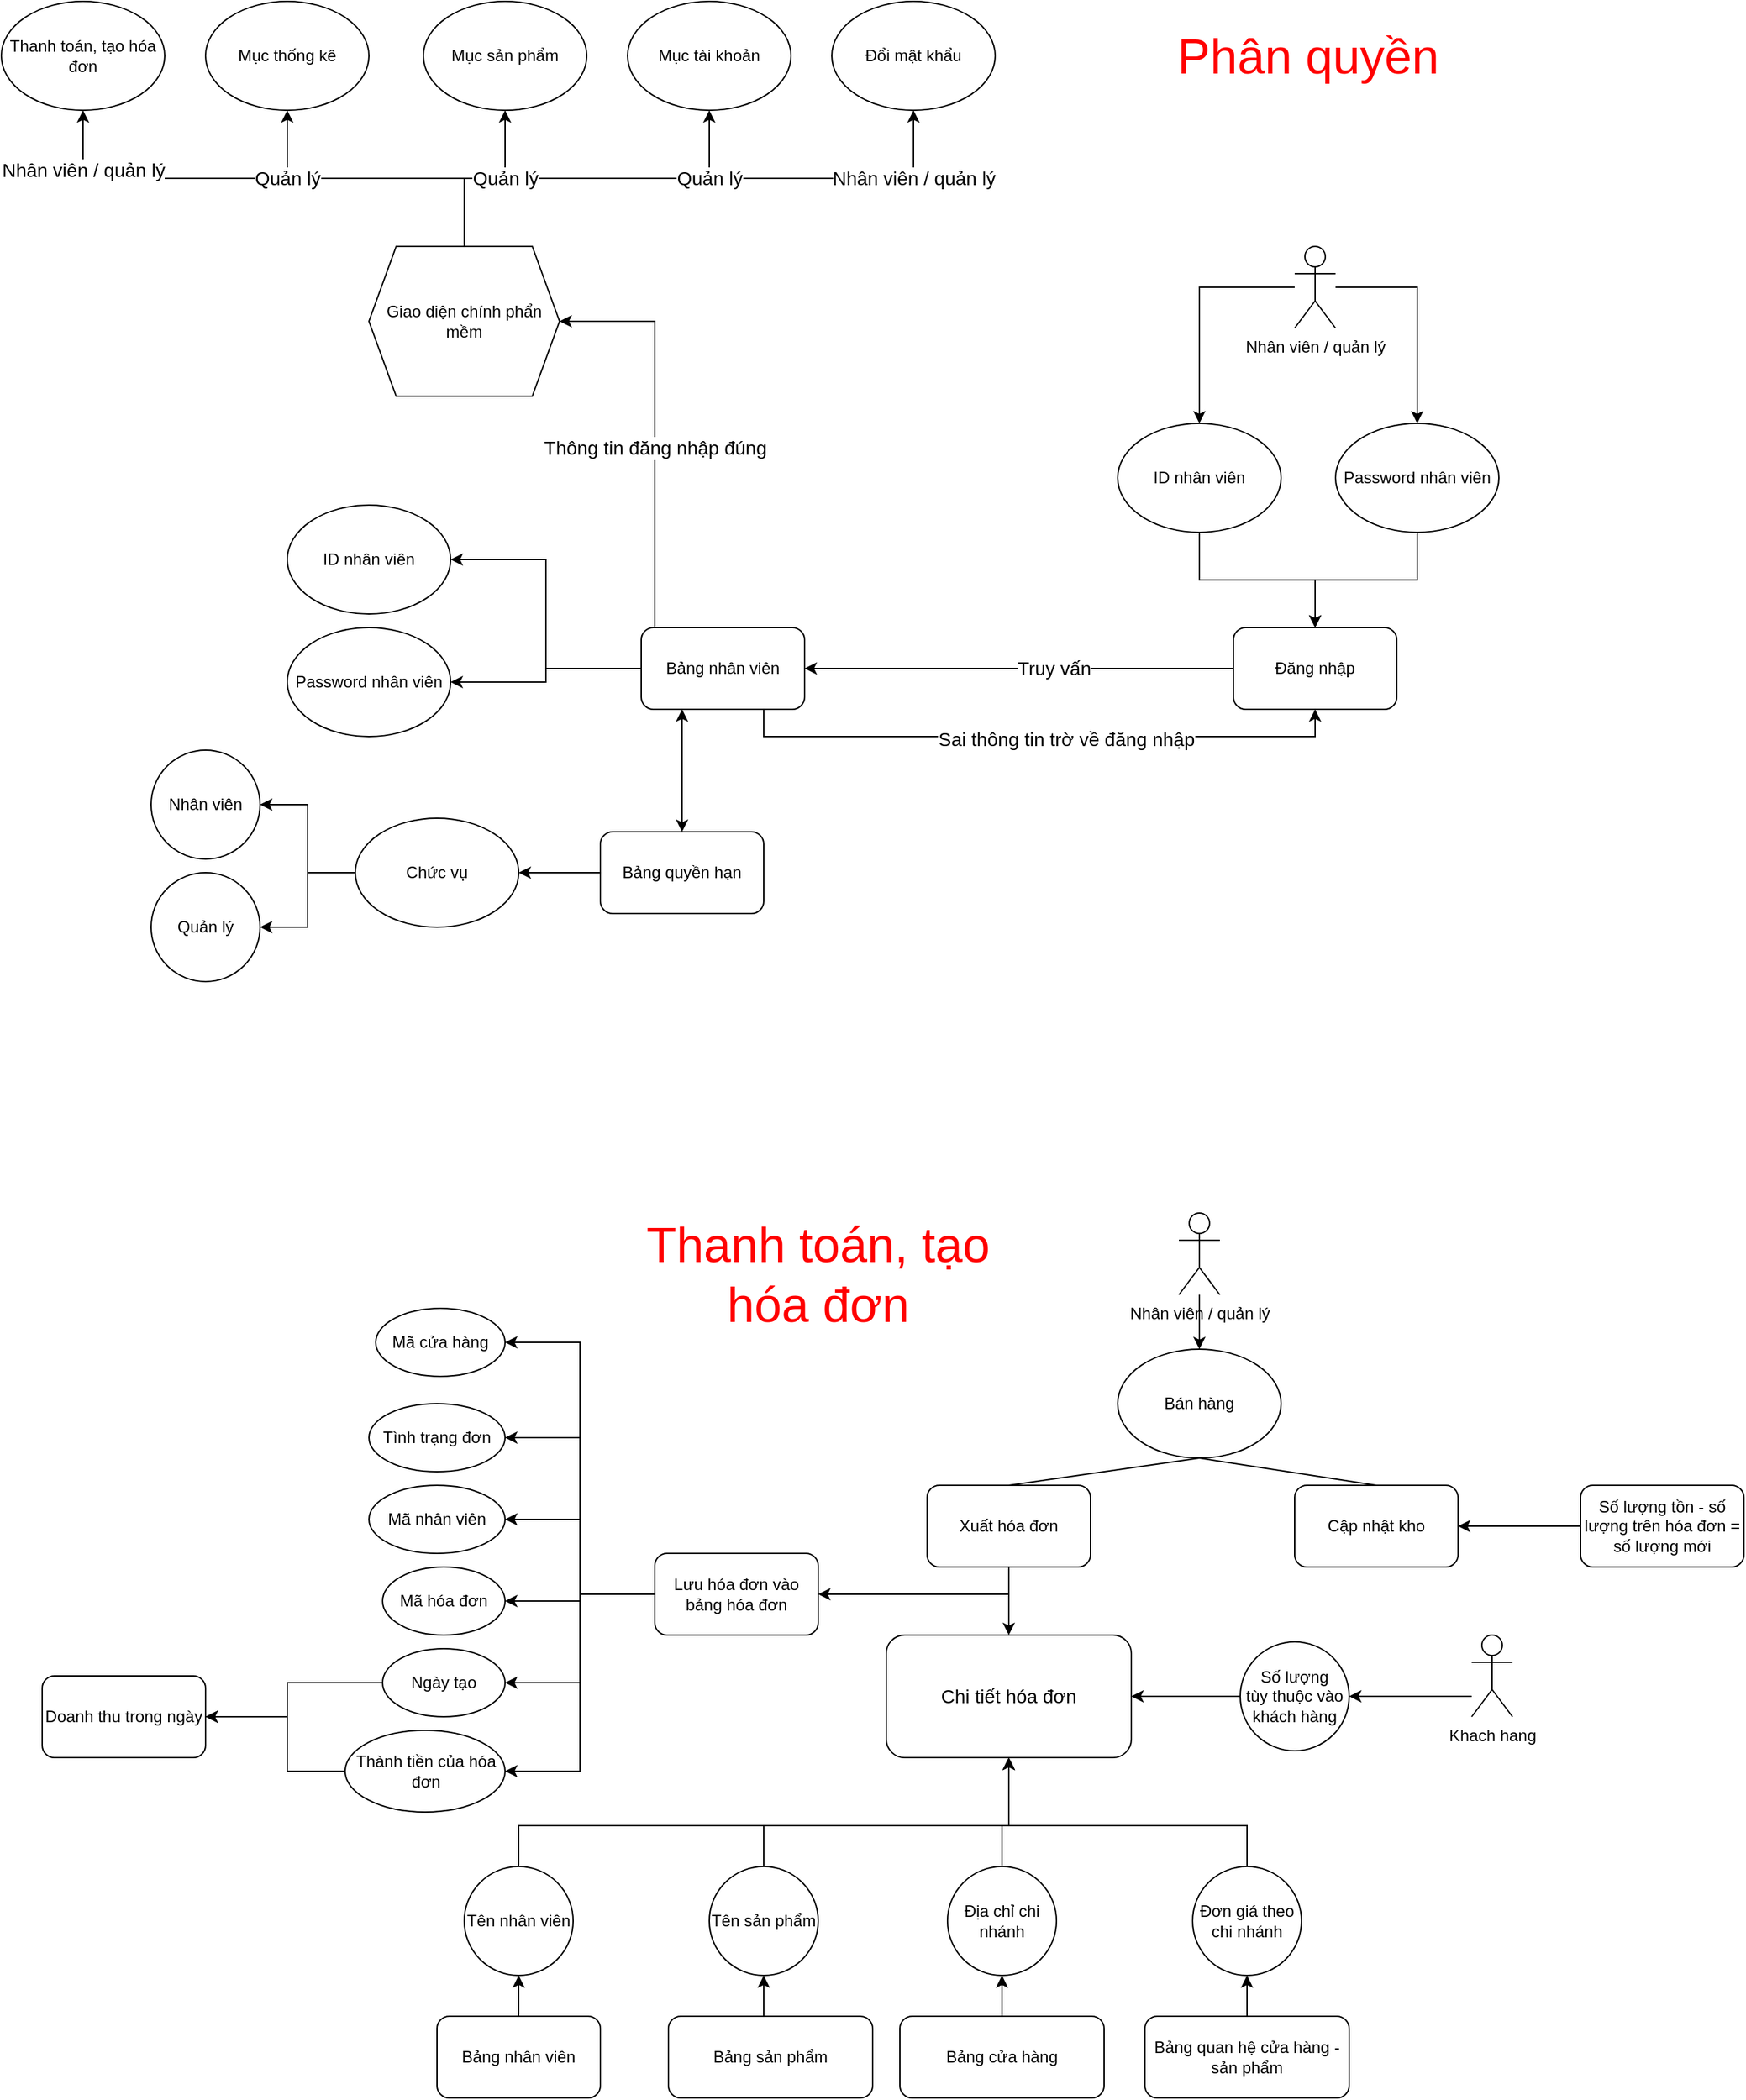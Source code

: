 <mxfile version="13.8.9-1" type="device"><diagram id="QHzrAVLqIM5QxG7SAPAj" name="Page-1"><mxGraphModel dx="2272" dy="1862" grid="1" gridSize="10" guides="1" tooltips="1" connect="1" arrows="1" fold="1" page="1" pageScale="1" pageWidth="850" pageHeight="1100" math="0" shadow="0"><root><mxCell id="0"/><mxCell id="1" parent="0"/><mxCell id="8BvrSiJpKj6mLIWyLI3w-1" value="Bán hàng" style="ellipse;whiteSpace=wrap;html=1;" parent="1" vertex="1"><mxGeometry x="360" y="10" width="120" height="80" as="geometry"/></mxCell><mxCell id="8BvrSiJpKj6mLIWyLI3w-11" style="edgeStyle=orthogonalEdgeStyle;rounded=0;orthogonalLoop=1;jettySize=auto;html=1;exitX=0.5;exitY=1;exitDx=0;exitDy=0;" parent="1" source="8BvrSiJpKj6mLIWyLI3w-2" target="8BvrSiJpKj6mLIWyLI3w-7" edge="1"><mxGeometry relative="1" as="geometry"/></mxCell><mxCell id="8BvrSiJpKj6mLIWyLI3w-12" style="edgeStyle=orthogonalEdgeStyle;rounded=0;orthogonalLoop=1;jettySize=auto;html=1;exitX=0.5;exitY=1;exitDx=0;exitDy=0;entryX=0.5;entryY=0;entryDx=0;entryDy=0;" parent="1" source="8BvrSiJpKj6mLIWyLI3w-2" target="8BvrSiJpKj6mLIWyLI3w-6" edge="1"><mxGeometry relative="1" as="geometry"/></mxCell><mxCell id="8BvrSiJpKj6mLIWyLI3w-2" value="Xuất hóa đơn" style="rounded=1;whiteSpace=wrap;html=1;" parent="1" vertex="1"><mxGeometry x="220" y="110" width="120" height="60" as="geometry"/></mxCell><mxCell id="8BvrSiJpKj6mLIWyLI3w-3" value="Cập nhật kho" style="rounded=1;whiteSpace=wrap;html=1;" parent="1" vertex="1"><mxGeometry x="490" y="110" width="120" height="60" as="geometry"/></mxCell><mxCell id="8BvrSiJpKj6mLIWyLI3w-4" value="" style="endArrow=none;html=1;entryX=0.5;entryY=0;entryDx=0;entryDy=0;exitX=0.5;exitY=1;exitDx=0;exitDy=0;" parent="1" source="8BvrSiJpKj6mLIWyLI3w-1" target="8BvrSiJpKj6mLIWyLI3w-2" edge="1"><mxGeometry width="50" height="50" relative="1" as="geometry"><mxPoint x="410" y="140" as="sourcePoint"/><mxPoint x="460" y="90" as="targetPoint"/></mxGeometry></mxCell><mxCell id="8BvrSiJpKj6mLIWyLI3w-5" value="" style="endArrow=none;html=1;entryX=0.5;entryY=0;entryDx=0;entryDy=0;exitX=0.5;exitY=1;exitDx=0;exitDy=0;" parent="1" source="8BvrSiJpKj6mLIWyLI3w-1" target="8BvrSiJpKj6mLIWyLI3w-3" edge="1"><mxGeometry width="50" height="50" relative="1" as="geometry"><mxPoint x="420" y="130" as="sourcePoint"/><mxPoint x="580" y="120" as="targetPoint"/></mxGeometry></mxCell><mxCell id="8BvrSiJpKj6mLIWyLI3w-6" value="&lt;span style=&quot;font-size: 14px&quot;&gt;Chi tiết hóa đơn&lt;/span&gt;" style="rounded=1;whiteSpace=wrap;html=1;" parent="1" vertex="1"><mxGeometry x="190" y="220" width="180" height="90" as="geometry"/></mxCell><mxCell id="8BvrSiJpKj6mLIWyLI3w-29" style="edgeStyle=orthogonalEdgeStyle;rounded=0;orthogonalLoop=1;jettySize=auto;html=1;exitX=0;exitY=0.5;exitDx=0;exitDy=0;entryX=1;entryY=0.5;entryDx=0;entryDy=0;" parent="1" source="8BvrSiJpKj6mLIWyLI3w-7" target="8BvrSiJpKj6mLIWyLI3w-26" edge="1"><mxGeometry relative="1" as="geometry"/></mxCell><mxCell id="8BvrSiJpKj6mLIWyLI3w-30" style="edgeStyle=orthogonalEdgeStyle;rounded=0;orthogonalLoop=1;jettySize=auto;html=1;exitX=0;exitY=0.5;exitDx=0;exitDy=0;entryX=1;entryY=0.5;entryDx=0;entryDy=0;" parent="1" source="8BvrSiJpKj6mLIWyLI3w-7" target="8BvrSiJpKj6mLIWyLI3w-27" edge="1"><mxGeometry relative="1" as="geometry"/></mxCell><mxCell id="8BvrSiJpKj6mLIWyLI3w-32" style="edgeStyle=orthogonalEdgeStyle;rounded=0;orthogonalLoop=1;jettySize=auto;html=1;exitX=0;exitY=0.5;exitDx=0;exitDy=0;entryX=1;entryY=0.5;entryDx=0;entryDy=0;" parent="1" source="8BvrSiJpKj6mLIWyLI3w-7" target="8BvrSiJpKj6mLIWyLI3w-28" edge="1"><mxGeometry relative="1" as="geometry"/></mxCell><mxCell id="8BvrSiJpKj6mLIWyLI3w-34" style="edgeStyle=orthogonalEdgeStyle;rounded=0;orthogonalLoop=1;jettySize=auto;html=1;exitX=0;exitY=0.5;exitDx=0;exitDy=0;entryX=1;entryY=0.5;entryDx=0;entryDy=0;" parent="1" source="8BvrSiJpKj6mLIWyLI3w-7" target="8BvrSiJpKj6mLIWyLI3w-33" edge="1"><mxGeometry relative="1" as="geometry"/></mxCell><mxCell id="Dn1kwIY_Y86NPuPwyYZp-85" style="edgeStyle=orthogonalEdgeStyle;rounded=0;orthogonalLoop=1;jettySize=auto;html=1;entryX=1;entryY=0.5;entryDx=0;entryDy=0;" edge="1" parent="1" source="8BvrSiJpKj6mLIWyLI3w-7" target="Dn1kwIY_Y86NPuPwyYZp-84"><mxGeometry relative="1" as="geometry"/></mxCell><mxCell id="Dn1kwIY_Y86NPuPwyYZp-88" style="edgeStyle=orthogonalEdgeStyle;rounded=0;orthogonalLoop=1;jettySize=auto;html=1;entryX=1;entryY=0.5;entryDx=0;entryDy=0;" edge="1" parent="1" source="8BvrSiJpKj6mLIWyLI3w-7" target="Dn1kwIY_Y86NPuPwyYZp-87"><mxGeometry relative="1" as="geometry"/></mxCell><mxCell id="8BvrSiJpKj6mLIWyLI3w-7" value="Lưu hóa đơn vào bảng hóa đơn" style="rounded=1;whiteSpace=wrap;html=1;" parent="1" vertex="1"><mxGeometry x="20" y="160" width="120" height="60" as="geometry"/></mxCell><mxCell id="Dn1kwIY_Y86NPuPwyYZp-72" style="edgeStyle=orthogonalEdgeStyle;rounded=0;orthogonalLoop=1;jettySize=auto;html=1;" edge="1" parent="1" source="8BvrSiJpKj6mLIWyLI3w-8" target="Dn1kwIY_Y86NPuPwyYZp-71"><mxGeometry relative="1" as="geometry"/></mxCell><mxCell id="8BvrSiJpKj6mLIWyLI3w-8" value="Bảng cửa hàng" style="rounded=1;whiteSpace=wrap;html=1;" parent="1" vertex="1"><mxGeometry x="200" y="500" width="150" height="60" as="geometry"/></mxCell><mxCell id="Dn1kwIY_Y86NPuPwyYZp-74" style="edgeStyle=orthogonalEdgeStyle;rounded=0;orthogonalLoop=1;jettySize=auto;html=1;entryX=0.5;entryY=1;entryDx=0;entryDy=0;" edge="1" parent="1" source="8BvrSiJpKj6mLIWyLI3w-9" target="Dn1kwIY_Y86NPuPwyYZp-73"><mxGeometry relative="1" as="geometry"><Array as="points"><mxPoint x="100" y="490"/><mxPoint x="100" y="490"/></Array></mxGeometry></mxCell><mxCell id="8BvrSiJpKj6mLIWyLI3w-9" value="Bảng sản phẩm" style="rounded=1;whiteSpace=wrap;html=1;" parent="1" vertex="1"><mxGeometry x="30" y="500" width="150" height="60" as="geometry"/></mxCell><mxCell id="Dn1kwIY_Y86NPuPwyYZp-70" style="edgeStyle=orthogonalEdgeStyle;rounded=0;orthogonalLoop=1;jettySize=auto;html=1;" edge="1" parent="1" source="8BvrSiJpKj6mLIWyLI3w-16" target="8BvrSiJpKj6mLIWyLI3w-22"><mxGeometry relative="1" as="geometry"/></mxCell><mxCell id="8BvrSiJpKj6mLIWyLI3w-16" value="Bảng quan hệ cửa hàng - sản phẩm" style="rounded=1;whiteSpace=wrap;html=1;" parent="1" vertex="1"><mxGeometry x="380" y="500" width="150" height="60" as="geometry"/></mxCell><mxCell id="Dn1kwIY_Y86NPuPwyYZp-76" style="edgeStyle=orthogonalEdgeStyle;rounded=0;orthogonalLoop=1;jettySize=auto;html=1;entryX=0.5;entryY=1;entryDx=0;entryDy=0;" edge="1" parent="1" source="8BvrSiJpKj6mLIWyLI3w-18" target="Dn1kwIY_Y86NPuPwyYZp-75"><mxGeometry relative="1" as="geometry"/></mxCell><mxCell id="8BvrSiJpKj6mLIWyLI3w-18" value="Bảng nhân viên" style="rounded=1;whiteSpace=wrap;html=1;" parent="1" vertex="1"><mxGeometry x="-140" y="500" width="120" height="60" as="geometry"/></mxCell><mxCell id="8BvrSiJpKj6mLIWyLI3w-21" style="edgeStyle=orthogonalEdgeStyle;rounded=0;orthogonalLoop=1;jettySize=auto;html=1;exitX=0;exitY=0.5;exitDx=0;exitDy=0;entryX=1;entryY=0.5;entryDx=0;entryDy=0;" parent="1" source="8BvrSiJpKj6mLIWyLI3w-20" target="8BvrSiJpKj6mLIWyLI3w-6" edge="1"><mxGeometry relative="1" as="geometry"/></mxCell><mxCell id="8BvrSiJpKj6mLIWyLI3w-20" value="Số lượng&lt;br&gt;tùy thuộc vào khách hàng" style="ellipse;whiteSpace=wrap;html=1;aspect=fixed;" parent="1" vertex="1"><mxGeometry x="450" y="225" width="80" height="80" as="geometry"/></mxCell><mxCell id="Dn1kwIY_Y86NPuPwyYZp-80" style="edgeStyle=orthogonalEdgeStyle;rounded=0;orthogonalLoop=1;jettySize=auto;html=1;entryX=0.5;entryY=1;entryDx=0;entryDy=0;" edge="1" parent="1" source="8BvrSiJpKj6mLIWyLI3w-22" target="8BvrSiJpKj6mLIWyLI3w-6"><mxGeometry relative="1" as="geometry"><mxPoint x="200" y="340" as="targetPoint"/><Array as="points"><mxPoint x="455" y="360"/><mxPoint x="280" y="360"/></Array></mxGeometry></mxCell><mxCell id="8BvrSiJpKj6mLIWyLI3w-22" value="Đơn giá theo chi nhánh" style="ellipse;whiteSpace=wrap;html=1;aspect=fixed;" parent="1" vertex="1"><mxGeometry x="415" y="390" width="80" height="80" as="geometry"/></mxCell><mxCell id="8BvrSiJpKj6mLIWyLI3w-25" style="edgeStyle=orthogonalEdgeStyle;rounded=0;orthogonalLoop=1;jettySize=auto;html=1;exitX=0;exitY=0.5;exitDx=0;exitDy=0;entryX=1;entryY=0.5;entryDx=0;entryDy=0;" parent="1" source="8BvrSiJpKj6mLIWyLI3w-24" target="8BvrSiJpKj6mLIWyLI3w-3" edge="1"><mxGeometry relative="1" as="geometry"/></mxCell><mxCell id="8BvrSiJpKj6mLIWyLI3w-24" value="Số lượng tồn - số lượng trên hóa đơn = số lượng mới" style="rounded=1;whiteSpace=wrap;html=1;" parent="1" vertex="1"><mxGeometry x="700" y="110" width="120" height="60" as="geometry"/></mxCell><mxCell id="8BvrSiJpKj6mLIWyLI3w-26" value="Mã hóa đơn" style="ellipse;whiteSpace=wrap;html=1;" parent="1" vertex="1"><mxGeometry x="-180" y="170" width="90" height="50" as="geometry"/></mxCell><mxCell id="8BvrSiJpKj6mLIWyLI3w-27" value="Mã cửa hàng" style="ellipse;whiteSpace=wrap;html=1;" parent="1" vertex="1"><mxGeometry x="-185" y="-20" width="95" height="50" as="geometry"/></mxCell><mxCell id="8BvrSiJpKj6mLIWyLI3w-28" value="Tình trạng đơn" style="ellipse;whiteSpace=wrap;html=1;" parent="1" vertex="1"><mxGeometry x="-190" y="50" width="100" height="50" as="geometry"/></mxCell><mxCell id="8BvrSiJpKj6mLIWyLI3w-33" value="Mã nhân viên" style="ellipse;whiteSpace=wrap;html=1;" parent="1" vertex="1"><mxGeometry x="-190" y="110" width="100" height="50" as="geometry"/></mxCell><mxCell id="8BvrSiJpKj6mLIWyLI3w-37" style="edgeStyle=orthogonalEdgeStyle;rounded=0;orthogonalLoop=1;jettySize=auto;html=1;entryX=1;entryY=0.5;entryDx=0;entryDy=0;" parent="1" source="Dn1kwIY_Y86NPuPwyYZp-1" target="8BvrSiJpKj6mLIWyLI3w-20" edge="1"><mxGeometry relative="1" as="geometry"><mxPoint x="585" y="230" as="sourcePoint"/><Array as="points"><mxPoint x="600" y="265"/><mxPoint x="600" y="265"/></Array></mxGeometry></mxCell><mxCell id="Dn1kwIY_Y86NPuPwyYZp-1" value="Khach hang" style="shape=umlActor;verticalLabelPosition=bottom;verticalAlign=top;html=1;outlineConnect=0;" vertex="1" parent="1"><mxGeometry x="620" y="220" width="30" height="60" as="geometry"/></mxCell><mxCell id="Dn1kwIY_Y86NPuPwyYZp-27" style="edgeStyle=orthogonalEdgeStyle;rounded=0;orthogonalLoop=1;jettySize=auto;html=1;entryX=0.5;entryY=0;entryDx=0;entryDy=0;" edge="1" parent="1" source="Dn1kwIY_Y86NPuPwyYZp-2" target="Dn1kwIY_Y86NPuPwyYZp-26"><mxGeometry relative="1" as="geometry"/></mxCell><mxCell id="Dn1kwIY_Y86NPuPwyYZp-2" value="ID nhân viên" style="ellipse;whiteSpace=wrap;html=1;" vertex="1" parent="1"><mxGeometry x="360" y="-670" width="120" height="80" as="geometry"/></mxCell><mxCell id="Dn1kwIY_Y86NPuPwyYZp-4" value="" style="edgeStyle=orthogonalEdgeStyle;rounded=0;orthogonalLoop=1;jettySize=auto;html=1;" edge="1" parent="1" source="Dn1kwIY_Y86NPuPwyYZp-3" target="8BvrSiJpKj6mLIWyLI3w-1"><mxGeometry relative="1" as="geometry"/></mxCell><mxCell id="Dn1kwIY_Y86NPuPwyYZp-3" value="Nhân viên / quản lý" style="shape=umlActor;verticalLabelPosition=bottom;verticalAlign=top;html=1;outlineConnect=0;" vertex="1" parent="1"><mxGeometry x="405" y="-90" width="30" height="60" as="geometry"/></mxCell><mxCell id="Dn1kwIY_Y86NPuPwyYZp-24" style="edgeStyle=orthogonalEdgeStyle;rounded=0;orthogonalLoop=1;jettySize=auto;html=1;entryX=0.5;entryY=0;entryDx=0;entryDy=0;" edge="1" parent="1" source="Dn1kwIY_Y86NPuPwyYZp-5" target="Dn1kwIY_Y86NPuPwyYZp-2"><mxGeometry relative="1" as="geometry"/></mxCell><mxCell id="Dn1kwIY_Y86NPuPwyYZp-25" style="edgeStyle=orthogonalEdgeStyle;rounded=0;orthogonalLoop=1;jettySize=auto;html=1;entryX=0.5;entryY=0;entryDx=0;entryDy=0;" edge="1" parent="1" source="Dn1kwIY_Y86NPuPwyYZp-5" target="Dn1kwIY_Y86NPuPwyYZp-21"><mxGeometry relative="1" as="geometry"><Array as="points"><mxPoint x="580" y="-770"/></Array></mxGeometry></mxCell><mxCell id="Dn1kwIY_Y86NPuPwyYZp-5" value="Nhân viên / quản lý" style="shape=umlActor;verticalLabelPosition=bottom;verticalAlign=top;html=1;outlineConnect=0;" vertex="1" parent="1"><mxGeometry x="490" y="-800" width="30" height="60" as="geometry"/></mxCell><mxCell id="Dn1kwIY_Y86NPuPwyYZp-32" style="edgeStyle=orthogonalEdgeStyle;rounded=0;orthogonalLoop=1;jettySize=auto;html=1;exitX=0.75;exitY=1;exitDx=0;exitDy=0;entryX=0.5;entryY=1;entryDx=0;entryDy=0;" edge="1" parent="1" source="Dn1kwIY_Y86NPuPwyYZp-14" target="Dn1kwIY_Y86NPuPwyYZp-26"><mxGeometry relative="1" as="geometry"/></mxCell><mxCell id="Dn1kwIY_Y86NPuPwyYZp-33" value="&lt;font style=&quot;font-size: 14px&quot;&gt;Sai thông tin trờ về đăng nhập&lt;/font&gt;" style="edgeLabel;html=1;align=center;verticalAlign=middle;resizable=0;points=[];" vertex="1" connectable="0" parent="Dn1kwIY_Y86NPuPwyYZp-32"><mxGeometry x="0.086" y="-2" relative="1" as="geometry"><mxPoint as="offset"/></mxGeometry></mxCell><mxCell id="Dn1kwIY_Y86NPuPwyYZp-36" style="edgeStyle=orthogonalEdgeStyle;rounded=0;orthogonalLoop=1;jettySize=auto;html=1;" edge="1" parent="1" source="Dn1kwIY_Y86NPuPwyYZp-14" target="Dn1kwIY_Y86NPuPwyYZp-35"><mxGeometry relative="1" as="geometry"><Array as="points"><mxPoint x="20" y="-745"/></Array></mxGeometry></mxCell><mxCell id="Dn1kwIY_Y86NPuPwyYZp-37" value="&lt;font style=&quot;font-size: 14px&quot;&gt;Thông tin đăng nhập đúng&lt;/font&gt;" style="edgeLabel;html=1;align=center;verticalAlign=middle;resizable=0;points=[];" vertex="1" connectable="0" parent="Dn1kwIY_Y86NPuPwyYZp-36"><mxGeometry x="0.314" y="3" relative="1" as="geometry"><mxPoint x="3" y="62" as="offset"/></mxGeometry></mxCell><mxCell id="Dn1kwIY_Y86NPuPwyYZp-46" style="edgeStyle=orthogonalEdgeStyle;rounded=0;orthogonalLoop=1;jettySize=auto;html=1;entryX=1;entryY=0.5;entryDx=0;entryDy=0;" edge="1" parent="1" source="Dn1kwIY_Y86NPuPwyYZp-14" target="Dn1kwIY_Y86NPuPwyYZp-17"><mxGeometry relative="1" as="geometry"/></mxCell><mxCell id="Dn1kwIY_Y86NPuPwyYZp-47" style="edgeStyle=orthogonalEdgeStyle;rounded=0;orthogonalLoop=1;jettySize=auto;html=1;entryX=1;entryY=0.5;entryDx=0;entryDy=0;" edge="1" parent="1" source="Dn1kwIY_Y86NPuPwyYZp-14" target="Dn1kwIY_Y86NPuPwyYZp-18"><mxGeometry relative="1" as="geometry"/></mxCell><mxCell id="Dn1kwIY_Y86NPuPwyYZp-14" value="Bảng nhân viên" style="rounded=1;whiteSpace=wrap;html=1;" vertex="1" parent="1"><mxGeometry x="10" y="-520" width="120" height="60" as="geometry"/></mxCell><mxCell id="Dn1kwIY_Y86NPuPwyYZp-17" value="ID nhân viên" style="ellipse;whiteSpace=wrap;html=1;" vertex="1" parent="1"><mxGeometry x="-250" y="-610" width="120" height="80" as="geometry"/></mxCell><mxCell id="Dn1kwIY_Y86NPuPwyYZp-18" value="Password nhân viên" style="ellipse;whiteSpace=wrap;html=1;" vertex="1" parent="1"><mxGeometry x="-250" y="-520" width="120" height="80" as="geometry"/></mxCell><mxCell id="Dn1kwIY_Y86NPuPwyYZp-28" style="edgeStyle=orthogonalEdgeStyle;rounded=0;orthogonalLoop=1;jettySize=auto;html=1;" edge="1" parent="1" source="Dn1kwIY_Y86NPuPwyYZp-21" target="Dn1kwIY_Y86NPuPwyYZp-26"><mxGeometry relative="1" as="geometry"/></mxCell><mxCell id="Dn1kwIY_Y86NPuPwyYZp-21" value="Password nhân viên" style="ellipse;whiteSpace=wrap;html=1;" vertex="1" parent="1"><mxGeometry x="520" y="-670" width="120" height="80" as="geometry"/></mxCell><mxCell id="Dn1kwIY_Y86NPuPwyYZp-30" style="edgeStyle=orthogonalEdgeStyle;rounded=0;orthogonalLoop=1;jettySize=auto;html=1;exitX=0;exitY=0.5;exitDx=0;exitDy=0;entryX=1;entryY=0.5;entryDx=0;entryDy=0;" edge="1" parent="1" source="Dn1kwIY_Y86NPuPwyYZp-26" target="Dn1kwIY_Y86NPuPwyYZp-14"><mxGeometry relative="1" as="geometry"/></mxCell><mxCell id="Dn1kwIY_Y86NPuPwyYZp-31" value="&lt;font style=&quot;font-size: 14px&quot;&gt;Truy vấn&lt;/font&gt;" style="edgeLabel;html=1;align=center;verticalAlign=middle;resizable=0;points=[];" vertex="1" connectable="0" parent="Dn1kwIY_Y86NPuPwyYZp-30"><mxGeometry x="-0.16" relative="1" as="geometry"><mxPoint as="offset"/></mxGeometry></mxCell><mxCell id="Dn1kwIY_Y86NPuPwyYZp-26" value="Đăng nhập" style="rounded=1;whiteSpace=wrap;html=1;" vertex="1" parent="1"><mxGeometry x="445" y="-520" width="120" height="60" as="geometry"/></mxCell><mxCell id="Dn1kwIY_Y86NPuPwyYZp-59" style="edgeStyle=orthogonalEdgeStyle;rounded=0;orthogonalLoop=1;jettySize=auto;html=1;entryX=0.5;entryY=1;entryDx=0;entryDy=0;exitX=0.5;exitY=0;exitDx=0;exitDy=0;" edge="1" parent="1" source="Dn1kwIY_Y86NPuPwyYZp-35" target="Dn1kwIY_Y86NPuPwyYZp-54"><mxGeometry relative="1" as="geometry"><Array as="points"><mxPoint x="-120" y="-850"/><mxPoint x="-400" y="-850"/></Array></mxGeometry></mxCell><mxCell id="Dn1kwIY_Y86NPuPwyYZp-65" value="&lt;font style=&quot;font-size: 14px&quot;&gt;Nhân viên / quản lý&lt;/font&gt;" style="edgeLabel;html=1;align=center;verticalAlign=middle;resizable=0;points=[];" vertex="1" connectable="0" parent="Dn1kwIY_Y86NPuPwyYZp-59"><mxGeometry x="0.768" relative="1" as="geometry"><mxPoint as="offset"/></mxGeometry></mxCell><mxCell id="Dn1kwIY_Y86NPuPwyYZp-60" style="edgeStyle=orthogonalEdgeStyle;rounded=0;orthogonalLoop=1;jettySize=auto;html=1;entryX=0.5;entryY=1;entryDx=0;entryDy=0;" edge="1" parent="1" source="Dn1kwIY_Y86NPuPwyYZp-35" target="Dn1kwIY_Y86NPuPwyYZp-55"><mxGeometry relative="1" as="geometry"><Array as="points"><mxPoint x="-120" y="-850"/><mxPoint x="-250" y="-850"/></Array></mxGeometry></mxCell><mxCell id="Dn1kwIY_Y86NPuPwyYZp-66" value="&lt;font style=&quot;font-size: 14px&quot;&gt;Quản lý&lt;/font&gt;" style="edgeLabel;html=1;align=center;verticalAlign=middle;resizable=0;points=[];" vertex="1" connectable="0" parent="Dn1kwIY_Y86NPuPwyYZp-60"><mxGeometry x="0.383" y="4" relative="1" as="geometry"><mxPoint x="-21" y="-4" as="offset"/></mxGeometry></mxCell><mxCell id="Dn1kwIY_Y86NPuPwyYZp-61" style="edgeStyle=orthogonalEdgeStyle;rounded=0;orthogonalLoop=1;jettySize=auto;html=1;entryX=0.5;entryY=1;entryDx=0;entryDy=0;" edge="1" parent="1" source="Dn1kwIY_Y86NPuPwyYZp-35" target="Dn1kwIY_Y86NPuPwyYZp-56"><mxGeometry relative="1" as="geometry"/></mxCell><mxCell id="Dn1kwIY_Y86NPuPwyYZp-62" style="edgeStyle=orthogonalEdgeStyle;rounded=0;orthogonalLoop=1;jettySize=auto;html=1;entryX=0.5;entryY=1;entryDx=0;entryDy=0;exitX=0.5;exitY=0;exitDx=0;exitDy=0;" edge="1" parent="1" source="Dn1kwIY_Y86NPuPwyYZp-35" target="Dn1kwIY_Y86NPuPwyYZp-57"><mxGeometry relative="1" as="geometry"/></mxCell><mxCell id="Dn1kwIY_Y86NPuPwyYZp-64" style="edgeStyle=orthogonalEdgeStyle;rounded=0;orthogonalLoop=1;jettySize=auto;html=1;entryX=0.5;entryY=1;entryDx=0;entryDy=0;" edge="1" parent="1" source="Dn1kwIY_Y86NPuPwyYZp-35" target="Dn1kwIY_Y86NPuPwyYZp-58"><mxGeometry relative="1" as="geometry"><Array as="points"><mxPoint x="-120" y="-850"/><mxPoint x="210" y="-850"/></Array></mxGeometry></mxCell><mxCell id="Dn1kwIY_Y86NPuPwyYZp-35" value="Giao diện chính phẩn mềm" style="shape=hexagon;perimeter=hexagonPerimeter2;whiteSpace=wrap;html=1;fixedSize=1;" vertex="1" parent="1"><mxGeometry x="-190" y="-800" width="140" height="110" as="geometry"/></mxCell><mxCell id="Dn1kwIY_Y86NPuPwyYZp-49" style="edgeStyle=orthogonalEdgeStyle;rounded=0;orthogonalLoop=1;jettySize=auto;html=1;" edge="1" parent="1" source="Dn1kwIY_Y86NPuPwyYZp-38" target="Dn1kwIY_Y86NPuPwyYZp-39"><mxGeometry relative="1" as="geometry"/></mxCell><mxCell id="Dn1kwIY_Y86NPuPwyYZp-38" value="Bảng quyền hạn" style="rounded=1;whiteSpace=wrap;html=1;" vertex="1" parent="1"><mxGeometry x="-20" y="-370" width="120" height="60" as="geometry"/></mxCell><mxCell id="Dn1kwIY_Y86NPuPwyYZp-52" style="edgeStyle=orthogonalEdgeStyle;rounded=0;orthogonalLoop=1;jettySize=auto;html=1;entryX=1;entryY=0.5;entryDx=0;entryDy=0;" edge="1" parent="1" source="Dn1kwIY_Y86NPuPwyYZp-39" target="Dn1kwIY_Y86NPuPwyYZp-42"><mxGeometry relative="1" as="geometry"/></mxCell><mxCell id="Dn1kwIY_Y86NPuPwyYZp-53" style="edgeStyle=orthogonalEdgeStyle;rounded=0;orthogonalLoop=1;jettySize=auto;html=1;entryX=1;entryY=0.5;entryDx=0;entryDy=0;" edge="1" parent="1" source="Dn1kwIY_Y86NPuPwyYZp-39" target="Dn1kwIY_Y86NPuPwyYZp-43"><mxGeometry relative="1" as="geometry"/></mxCell><mxCell id="Dn1kwIY_Y86NPuPwyYZp-39" value="Chức vụ" style="ellipse;whiteSpace=wrap;html=1;" vertex="1" parent="1"><mxGeometry x="-200" y="-380" width="120" height="80" as="geometry"/></mxCell><mxCell id="Dn1kwIY_Y86NPuPwyYZp-42" value="Nhân viên" style="ellipse;whiteSpace=wrap;html=1;aspect=fixed;" vertex="1" parent="1"><mxGeometry x="-350" y="-430" width="80" height="80" as="geometry"/></mxCell><mxCell id="Dn1kwIY_Y86NPuPwyYZp-43" value="Quản lý" style="ellipse;whiteSpace=wrap;html=1;aspect=fixed;" vertex="1" parent="1"><mxGeometry x="-350" y="-340" width="80" height="80" as="geometry"/></mxCell><mxCell id="Dn1kwIY_Y86NPuPwyYZp-51" value="" style="endArrow=classic;startArrow=classic;html=1;entryX=0.25;entryY=1;entryDx=0;entryDy=0;exitX=0.5;exitY=0;exitDx=0;exitDy=0;" edge="1" parent="1" source="Dn1kwIY_Y86NPuPwyYZp-38" target="Dn1kwIY_Y86NPuPwyYZp-14"><mxGeometry width="50" height="50" relative="1" as="geometry"><mxPoint x="70" y="-550" as="sourcePoint"/><mxPoint x="120" y="-600" as="targetPoint"/></mxGeometry></mxCell><mxCell id="Dn1kwIY_Y86NPuPwyYZp-54" value="Thanh toán, tạo hóa đơn" style="ellipse;whiteSpace=wrap;html=1;" vertex="1" parent="1"><mxGeometry x="-460" y="-980" width="120" height="80" as="geometry"/></mxCell><mxCell id="Dn1kwIY_Y86NPuPwyYZp-55" value="Mục thống kê" style="ellipse;whiteSpace=wrap;html=1;" vertex="1" parent="1"><mxGeometry x="-310" y="-980" width="120" height="80" as="geometry"/></mxCell><mxCell id="Dn1kwIY_Y86NPuPwyYZp-56" value="Mục sản phẩm" style="ellipse;whiteSpace=wrap;html=1;" vertex="1" parent="1"><mxGeometry x="-150" y="-980" width="120" height="80" as="geometry"/></mxCell><mxCell id="Dn1kwIY_Y86NPuPwyYZp-57" value="Mục tài khoản" style="ellipse;whiteSpace=wrap;html=1;" vertex="1" parent="1"><mxGeometry y="-980" width="120" height="80" as="geometry"/></mxCell><mxCell id="Dn1kwIY_Y86NPuPwyYZp-58" value="Đổi mật khẩu" style="ellipse;whiteSpace=wrap;html=1;" vertex="1" parent="1"><mxGeometry x="150" y="-980" width="120" height="80" as="geometry"/></mxCell><mxCell id="Dn1kwIY_Y86NPuPwyYZp-67" value="&lt;font style=&quot;font-size: 14px&quot;&gt;Quản lý&lt;/font&gt;" style="edgeLabel;html=1;align=center;verticalAlign=middle;resizable=0;points=[];" vertex="1" connectable="0" parent="1"><mxGeometry x="-90" y="-850" as="geometry"/></mxCell><mxCell id="Dn1kwIY_Y86NPuPwyYZp-68" value="&lt;font style=&quot;font-size: 14px&quot;&gt;Quản lý&lt;/font&gt;" style="edgeLabel;html=1;align=center;verticalAlign=middle;resizable=0;points=[];" vertex="1" connectable="0" parent="1"><mxGeometry x="60" y="-850" as="geometry"/></mxCell><mxCell id="Dn1kwIY_Y86NPuPwyYZp-69" value="&lt;font style=&quot;font-size: 14px&quot;&gt;Nhân viên / quản lý&lt;/font&gt;" style="edgeLabel;html=1;align=center;verticalAlign=middle;resizable=0;points=[];" vertex="1" connectable="0" parent="1"><mxGeometry x="210" y="-850" as="geometry"/></mxCell><mxCell id="Dn1kwIY_Y86NPuPwyYZp-79" style="edgeStyle=orthogonalEdgeStyle;rounded=0;orthogonalLoop=1;jettySize=auto;html=1;entryX=0.5;entryY=1;entryDx=0;entryDy=0;" edge="1" parent="1" source="Dn1kwIY_Y86NPuPwyYZp-71" target="8BvrSiJpKj6mLIWyLI3w-6"><mxGeometry relative="1" as="geometry"><Array as="points"><mxPoint x="275" y="360"/><mxPoint x="280" y="360"/></Array></mxGeometry></mxCell><mxCell id="Dn1kwIY_Y86NPuPwyYZp-71" value="Địa chỉ chi nhánh" style="ellipse;whiteSpace=wrap;html=1;aspect=fixed;" vertex="1" parent="1"><mxGeometry x="235" y="390" width="80" height="80" as="geometry"/></mxCell><mxCell id="Dn1kwIY_Y86NPuPwyYZp-78" style="edgeStyle=orthogonalEdgeStyle;rounded=0;orthogonalLoop=1;jettySize=auto;html=1;entryX=0.5;entryY=1;entryDx=0;entryDy=0;" edge="1" parent="1" source="Dn1kwIY_Y86NPuPwyYZp-73" target="8BvrSiJpKj6mLIWyLI3w-6"><mxGeometry relative="1" as="geometry"><mxPoint x="200" y="330" as="targetPoint"/><Array as="points"><mxPoint x="100" y="360"/><mxPoint x="280" y="360"/></Array></mxGeometry></mxCell><mxCell id="Dn1kwIY_Y86NPuPwyYZp-73" value="Tên sản phẩm" style="ellipse;whiteSpace=wrap;html=1;aspect=fixed;" vertex="1" parent="1"><mxGeometry x="60" y="390" width="80" height="80" as="geometry"/></mxCell><mxCell id="Dn1kwIY_Y86NPuPwyYZp-77" style="edgeStyle=orthogonalEdgeStyle;rounded=0;orthogonalLoop=1;jettySize=auto;html=1;entryX=0.5;entryY=1;entryDx=0;entryDy=0;" edge="1" parent="1" source="Dn1kwIY_Y86NPuPwyYZp-75" target="8BvrSiJpKj6mLIWyLI3w-6"><mxGeometry relative="1" as="geometry"><Array as="points"><mxPoint x="-80" y="360"/><mxPoint x="280" y="360"/></Array></mxGeometry></mxCell><mxCell id="Dn1kwIY_Y86NPuPwyYZp-75" value="Tên nhân viên" style="ellipse;whiteSpace=wrap;html=1;aspect=fixed;" vertex="1" parent="1"><mxGeometry x="-120" y="390" width="80" height="80" as="geometry"/></mxCell><mxCell id="Dn1kwIY_Y86NPuPwyYZp-81" value="&lt;font style=&quot;font-size: 36px&quot; color=&quot;#ff0000&quot;&gt;Phân quyền&lt;/font&gt;" style="text;html=1;strokeColor=none;fillColor=none;align=center;verticalAlign=middle;whiteSpace=wrap;rounded=0;" vertex="1" parent="1"><mxGeometry x="370" y="-975" width="260" height="70" as="geometry"/></mxCell><mxCell id="Dn1kwIY_Y86NPuPwyYZp-83" value="&lt;font style=&quot;font-size: 36px&quot; color=&quot;#ff0000&quot;&gt;Thanh toán, tạo hóa đơn&lt;/font&gt;" style="text;html=1;strokeColor=none;fillColor=none;align=center;verticalAlign=middle;whiteSpace=wrap;rounded=0;" vertex="1" parent="1"><mxGeometry x="10" y="-80" width="260" height="70" as="geometry"/></mxCell><mxCell id="Dn1kwIY_Y86NPuPwyYZp-91" style="edgeStyle=orthogonalEdgeStyle;rounded=0;orthogonalLoop=1;jettySize=auto;html=1;entryX=1;entryY=0.5;entryDx=0;entryDy=0;" edge="1" parent="1" source="Dn1kwIY_Y86NPuPwyYZp-84" target="Dn1kwIY_Y86NPuPwyYZp-89"><mxGeometry relative="1" as="geometry"><Array as="points"><mxPoint x="-250" y="255"/><mxPoint x="-250" y="280"/></Array></mxGeometry></mxCell><mxCell id="Dn1kwIY_Y86NPuPwyYZp-84" value="Ngày tạo" style="ellipse;whiteSpace=wrap;html=1;" vertex="1" parent="1"><mxGeometry x="-180" y="230" width="90" height="50" as="geometry"/></mxCell><mxCell id="Dn1kwIY_Y86NPuPwyYZp-90" style="edgeStyle=orthogonalEdgeStyle;rounded=0;orthogonalLoop=1;jettySize=auto;html=1;entryX=1;entryY=0.5;entryDx=0;entryDy=0;" edge="1" parent="1" source="Dn1kwIY_Y86NPuPwyYZp-87" target="Dn1kwIY_Y86NPuPwyYZp-89"><mxGeometry relative="1" as="geometry"><Array as="points"><mxPoint x="-250" y="320"/><mxPoint x="-250" y="280"/></Array></mxGeometry></mxCell><mxCell id="Dn1kwIY_Y86NPuPwyYZp-87" value="Thành tiền của hóa đơn" style="ellipse;whiteSpace=wrap;html=1;" vertex="1" parent="1"><mxGeometry x="-207.5" y="290" width="117.5" height="60" as="geometry"/></mxCell><mxCell id="Dn1kwIY_Y86NPuPwyYZp-89" value="Doanh thu trong ngày" style="rounded=1;whiteSpace=wrap;html=1;" vertex="1" parent="1"><mxGeometry x="-430" y="250" width="120" height="60" as="geometry"/></mxCell></root></mxGraphModel></diagram></mxfile>